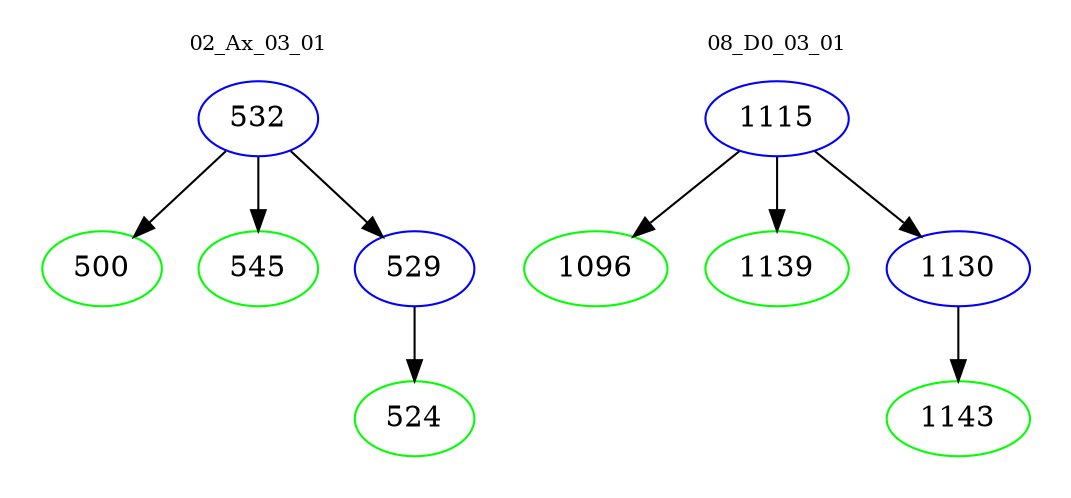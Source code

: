 digraph{
subgraph cluster_0 {
color = white
label = "02_Ax_03_01";
fontsize=10;
T0_532 [label="532", color="blue"]
T0_532 -> T0_500 [color="black"]
T0_500 [label="500", color="green"]
T0_532 -> T0_545 [color="black"]
T0_545 [label="545", color="green"]
T0_532 -> T0_529 [color="black"]
T0_529 [label="529", color="blue"]
T0_529 -> T0_524 [color="black"]
T0_524 [label="524", color="green"]
}
subgraph cluster_1 {
color = white
label = "08_D0_03_01";
fontsize=10;
T1_1115 [label="1115", color="blue"]
T1_1115 -> T1_1096 [color="black"]
T1_1096 [label="1096", color="green"]
T1_1115 -> T1_1139 [color="black"]
T1_1139 [label="1139", color="green"]
T1_1115 -> T1_1130 [color="black"]
T1_1130 [label="1130", color="blue"]
T1_1130 -> T1_1143 [color="black"]
T1_1143 [label="1143", color="green"]
}
}
